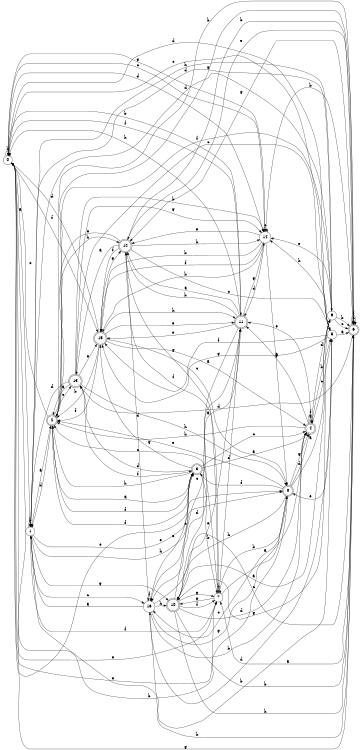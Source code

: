 digraph n14_7 {
__start0 [label="" shape="none"];

rankdir=LR;
size="8,5";

s0 [style="filled", color="black", fillcolor="white" shape="circle", label="0"];
s1 [style="filled", color="black", fillcolor="white" shape="circle", label="1"];
s2 [style="rounded,filled", color="black", fillcolor="white" shape="doublecircle", label="2"];
s3 [style="rounded,filled", color="black", fillcolor="white" shape="doublecircle", label="3"];
s4 [style="rounded,filled", color="black", fillcolor="white" shape="doublecircle", label="4"];
s5 [style="filled", color="black", fillcolor="white" shape="circle", label="5"];
s6 [style="rounded,filled", color="black", fillcolor="white" shape="doublecircle", label="6"];
s7 [style="filled", color="black", fillcolor="white" shape="circle", label="7"];
s8 [style="rounded,filled", color="black", fillcolor="white" shape="doublecircle", label="8"];
s9 [style="filled", color="black", fillcolor="white" shape="circle", label="9"];
s10 [style="rounded,filled", color="black", fillcolor="white" shape="doublecircle", label="10"];
s11 [style="rounded,filled", color="black", fillcolor="white" shape="doublecircle", label="11"];
s12 [style="rounded,filled", color="black", fillcolor="white" shape="doublecircle", label="12"];
s13 [style="rounded,filled", color="black", fillcolor="white" shape="doublecircle", label="13"];
s14 [style="filled", color="black", fillcolor="white" shape="circle", label="14"];
s15 [style="rounded,filled", color="black", fillcolor="white" shape="doublecircle", label="15"];
s16 [style="filled", color="black", fillcolor="white" shape="circle", label="16"];
s0 -> s1 [label="a"];
s0 -> s11 [label="b"];
s0 -> s14 [label="c"];
s0 -> s14 [label="d"];
s0 -> s7 [label="e"];
s0 -> s15 [label="f"];
s0 -> s6 [label="g"];
s0 -> s0 [label="h"];
s1 -> s2 [label="a"];
s1 -> s1 [label="b"];
s1 -> s16 [label="c"];
s1 -> s9 [label="d"];
s1 -> s8 [label="e"];
s1 -> s7 [label="f"];
s1 -> s10 [label="g"];
s1 -> s8 [label="h"];
s2 -> s3 [label="a"];
s2 -> s6 [label="b"];
s2 -> s13 [label="c"];
s2 -> s1 [label="d"];
s2 -> s0 [label="e"];
s2 -> s3 [label="f"];
s2 -> s6 [label="g"];
s2 -> s12 [label="h"];
s3 -> s4 [label="a"];
s3 -> s7 [label="b"];
s3 -> s4 [label="c"];
s3 -> s13 [label="d"];
s3 -> s0 [label="e"];
s3 -> s2 [label="f"];
s3 -> s15 [label="g"];
s3 -> s2 [label="h"];
s4 -> s4 [label="a"];
s4 -> s5 [label="b"];
s4 -> s5 [label="c"];
s4 -> s9 [label="d"];
s4 -> s11 [label="e"];
s4 -> s4 [label="f"];
s4 -> s11 [label="g"];
s4 -> s2 [label="h"];
s5 -> s6 [label="a"];
s5 -> s16 [label="b"];
s5 -> s0 [label="c"];
s5 -> s0 [label="d"];
s5 -> s8 [label="e"];
s5 -> s15 [label="f"];
s5 -> s15 [label="g"];
s5 -> s14 [label="h"];
s6 -> s7 [label="a"];
s6 -> s14 [label="b"];
s6 -> s6 [label="c"];
s6 -> s13 [label="d"];
s6 -> s12 [label="e"];
s6 -> s6 [label="f"];
s6 -> s12 [label="g"];
s6 -> s1 [label="h"];
s7 -> s4 [label="a"];
s7 -> s8 [label="b"];
s7 -> s2 [label="c"];
s7 -> s11 [label="d"];
s7 -> s0 [label="e"];
s7 -> s12 [label="f"];
s7 -> s10 [label="g"];
s7 -> s7 [label="h"];
s8 -> s9 [label="a"];
s8 -> s0 [label="b"];
s8 -> s16 [label="c"];
s8 -> s4 [label="d"];
s8 -> s2 [label="e"];
s8 -> s3 [label="f"];
s8 -> s4 [label="g"];
s8 -> s10 [label="h"];
s9 -> s10 [label="a"];
s9 -> s6 [label="b"];
s9 -> s6 [label="c"];
s9 -> s1 [label="d"];
s9 -> s14 [label="e"];
s9 -> s2 [label="f"];
s9 -> s10 [label="g"];
s9 -> s1 [label="h"];
s10 -> s11 [label="a"];
s10 -> s6 [label="b"];
s10 -> s3 [label="c"];
s10 -> s4 [label="d"];
s10 -> s11 [label="e"];
s10 -> s7 [label="f"];
s10 -> s7 [label="g"];
s10 -> s6 [label="h"];
s11 -> s12 [label="a"];
s11 -> s12 [label="b"];
s11 -> s16 [label="c"];
s11 -> s16 [label="d"];
s11 -> s15 [label="e"];
s11 -> s0 [label="f"];
s11 -> s14 [label="g"];
s11 -> s0 [label="h"];
s12 -> s13 [label="a"];
s12 -> s6 [label="b"];
s12 -> s5 [label="c"];
s12 -> s16 [label="d"];
s12 -> s2 [label="e"];
s12 -> s15 [label="f"];
s12 -> s7 [label="g"];
s12 -> s14 [label="h"];
s13 -> s2 [label="a"];
s13 -> s14 [label="b"];
s13 -> s5 [label="c"];
s13 -> s1 [label="d"];
s13 -> s15 [label="e"];
s13 -> s3 [label="f"];
s13 -> s14 [label="g"];
s13 -> s8 [label="h"];
s14 -> s8 [label="a"];
s14 -> s15 [label="b"];
s14 -> s14 [label="c"];
s14 -> s11 [label="d"];
s14 -> s12 [label="e"];
s14 -> s15 [label="f"];
s14 -> s0 [label="g"];
s14 -> s15 [label="h"];
s15 -> s4 [label="a"];
s15 -> s2 [label="b"];
s15 -> s8 [label="c"];
s15 -> s0 [label="d"];
s15 -> s11 [label="e"];
s15 -> s2 [label="f"];
s15 -> s12 [label="g"];
s15 -> s11 [label="h"];
s16 -> s1 [label="a"];
s16 -> s4 [label="b"];
s16 -> s6 [label="c"];
s16 -> s5 [label="d"];
s16 -> s3 [label="e"];
s16 -> s16 [label="f"];
s16 -> s8 [label="g"];
s16 -> s10 [label="h"];

}